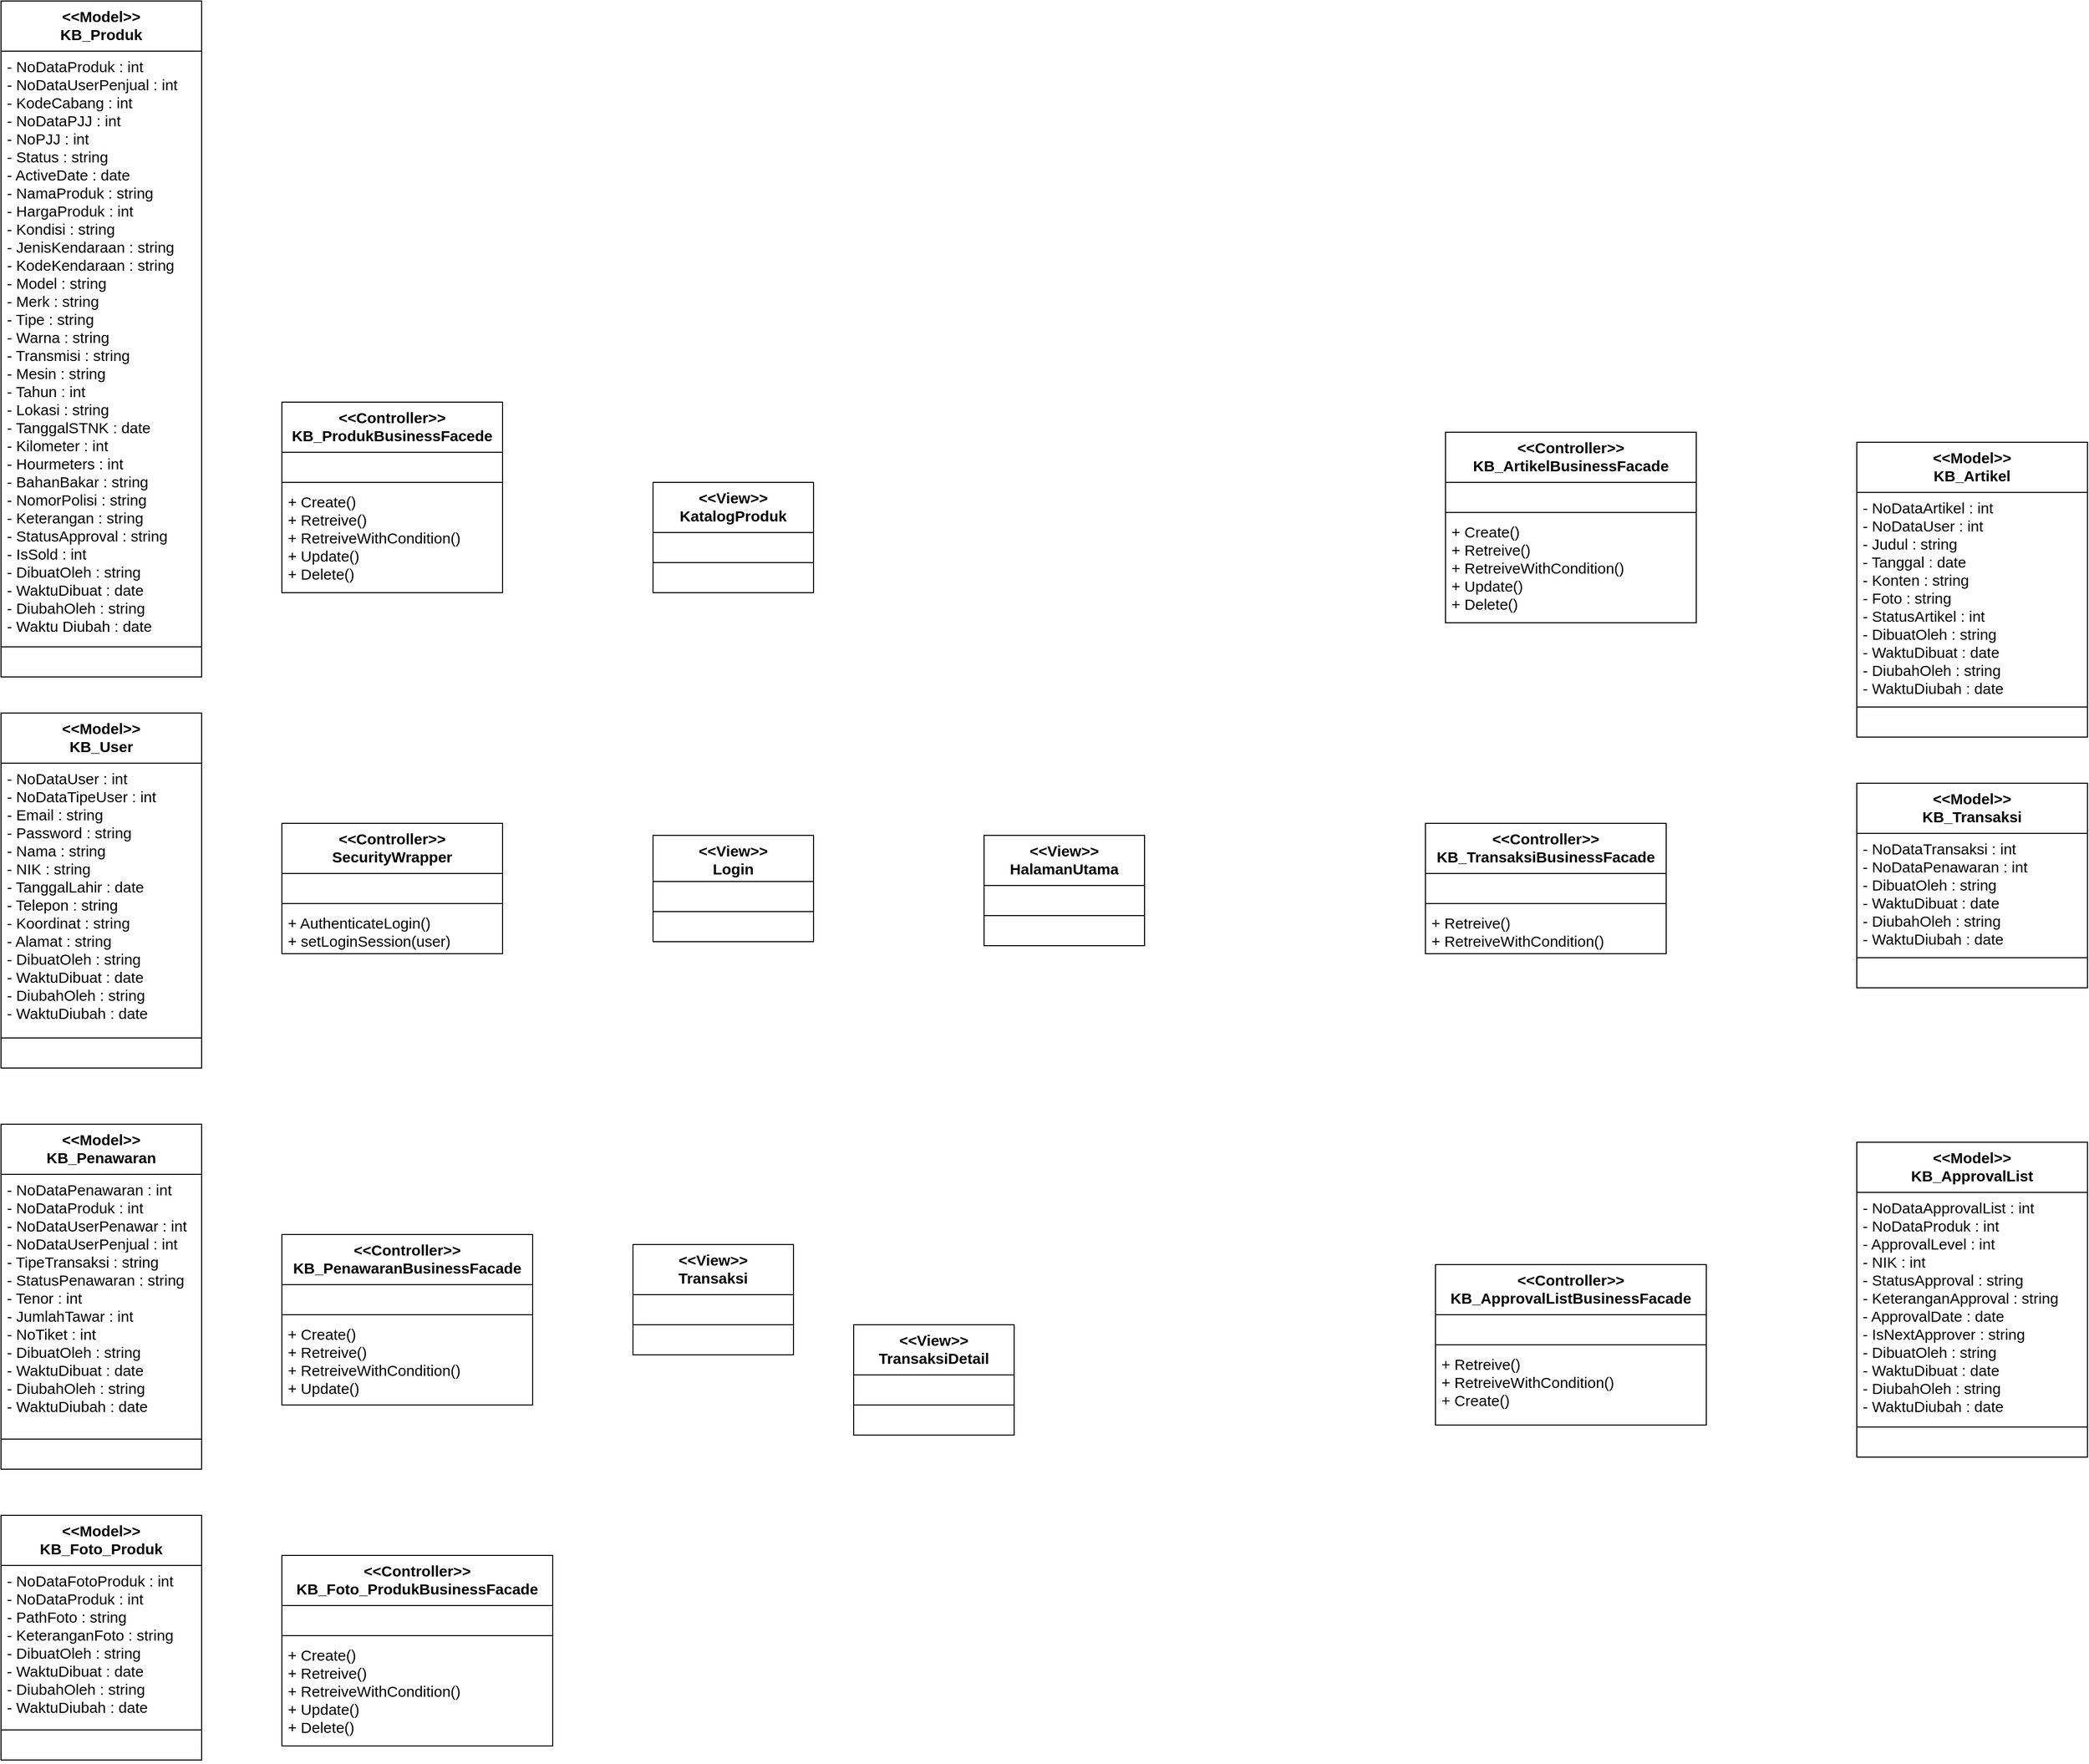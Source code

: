 <mxfile version="17.2.6" type="github">
  <diagram id="C5RBs43oDa-KdzZeNtuy" name="Page-1">
    <mxGraphModel dx="882" dy="1440" grid="1" gridSize="10" guides="1" tooltips="1" connect="1" arrows="1" fold="1" page="1" pageScale="1" pageWidth="827" pageHeight="1169" math="0" shadow="0">
      <root>
        <mxCell id="WIyWlLk6GJQsqaUBKTNV-0" />
        <mxCell id="WIyWlLk6GJQsqaUBKTNV-1" parent="WIyWlLk6GJQsqaUBKTNV-0" />
        <mxCell id="AjbQzTeru6gs-PDaE3Oq-4" value="&lt;&lt;Model&gt;&gt;&#xa;KB_Produk" style="swimlane;fontStyle=1;align=center;verticalAlign=top;childLayout=stackLayout;horizontal=1;startSize=50;horizontalStack=0;resizeParent=1;resizeParentMax=0;resizeLast=0;collapsible=1;marginBottom=0;fontSize=15;" vertex="1" parent="WIyWlLk6GJQsqaUBKTNV-1">
          <mxGeometry x="320" y="310" width="200" height="674" as="geometry" />
        </mxCell>
        <mxCell id="AjbQzTeru6gs-PDaE3Oq-5" value="- NoDataProduk : int&#xa;- NoDataUserPenjual : int&#xa;- KodeCabang : int&#xa;- NoDataPJJ : int&#xa;- NoPJJ : int&#xa;- Status : string&#xa;- ActiveDate : date&#xa;- NamaProduk : string&#xa;- HargaProduk : int&#xa;- Kondisi : string&#xa;- JenisKendaraan : string&#xa;- KodeKendaraan : string&#xa;- Model : string&#xa;- Merk : string&#xa;- Tipe : string&#xa;- Warna : string&#xa;- Transmisi : string&#xa;- Mesin : string&#xa;- Tahun : int&#xa;- Lokasi : string&#xa;- TanggalSTNK : date&#xa;- Kilometer : int&#xa;- Hourmeters : int&#xa;- BahanBakar : string&#xa;- NomorPolisi : string&#xa;- Keterangan : string&#xa;- StatusApproval : string&#xa;- IsSold : int&#xa;- DibuatOleh : string&#xa;- WaktuDibuat : date&#xa;- DiubahOleh : string&#xa;- Waktu Diubah : date" style="text;strokeColor=none;fillColor=none;align=left;verticalAlign=top;spacingLeft=4;spacingRight=4;overflow=hidden;rotatable=0;points=[[0,0.5],[1,0.5]];portConstraint=eastwest;fontSize=15;" vertex="1" parent="AjbQzTeru6gs-PDaE3Oq-4">
          <mxGeometry y="50" width="200" height="590" as="geometry" />
        </mxCell>
        <mxCell id="AjbQzTeru6gs-PDaE3Oq-6" value="" style="line;strokeWidth=1;fillColor=none;align=left;verticalAlign=middle;spacingTop=-1;spacingLeft=3;spacingRight=3;rotatable=0;labelPosition=right;points=[];portConstraint=eastwest;fontSize=15;" vertex="1" parent="AjbQzTeru6gs-PDaE3Oq-4">
          <mxGeometry y="640" width="200" height="8" as="geometry" />
        </mxCell>
        <mxCell id="AjbQzTeru6gs-PDaE3Oq-7" value=" " style="text;strokeColor=none;fillColor=none;align=left;verticalAlign=top;spacingLeft=4;spacingRight=4;overflow=hidden;rotatable=0;points=[[0,0.5],[1,0.5]];portConstraint=eastwest;fontSize=15;" vertex="1" parent="AjbQzTeru6gs-PDaE3Oq-4">
          <mxGeometry y="648" width="200" height="26" as="geometry" />
        </mxCell>
        <mxCell id="AjbQzTeru6gs-PDaE3Oq-12" value="&lt;&lt;Model&gt;&gt;&#xa;KB_User" style="swimlane;fontStyle=1;align=center;verticalAlign=top;childLayout=stackLayout;horizontal=1;startSize=50;horizontalStack=0;resizeParent=1;resizeParentMax=0;resizeLast=0;collapsible=1;marginBottom=0;fontSize=15;" vertex="1" parent="WIyWlLk6GJQsqaUBKTNV-1">
          <mxGeometry x="320" y="1020" width="200" height="354" as="geometry" />
        </mxCell>
        <mxCell id="AjbQzTeru6gs-PDaE3Oq-13" value="- NoDataUser : int&#xa;- NoDataTipeUser : int&#xa;- Email : string&#xa;- Password : string&#xa;- Nama : string&#xa;- NIK : string&#xa;- TanggalLahir : date&#xa;- Telepon : string&#xa;- Koordinat : string&#xa;- Alamat : string&#xa;- DibuatOleh : string&#xa;- WaktuDibuat : date&#xa;- DiubahOleh : string&#xa;- WaktuDiubah : date" style="text;strokeColor=none;fillColor=none;align=left;verticalAlign=top;spacingLeft=4;spacingRight=4;overflow=hidden;rotatable=0;points=[[0,0.5],[1,0.5]];portConstraint=eastwest;fontSize=15;" vertex="1" parent="AjbQzTeru6gs-PDaE3Oq-12">
          <mxGeometry y="50" width="200" height="270" as="geometry" />
        </mxCell>
        <mxCell id="AjbQzTeru6gs-PDaE3Oq-14" value="" style="line;strokeWidth=1;fillColor=none;align=left;verticalAlign=middle;spacingTop=-1;spacingLeft=3;spacingRight=3;rotatable=0;labelPosition=right;points=[];portConstraint=eastwest;fontSize=15;" vertex="1" parent="AjbQzTeru6gs-PDaE3Oq-12">
          <mxGeometry y="320" width="200" height="8" as="geometry" />
        </mxCell>
        <mxCell id="AjbQzTeru6gs-PDaE3Oq-15" value=" " style="text;strokeColor=none;fillColor=none;align=left;verticalAlign=top;spacingLeft=4;spacingRight=4;overflow=hidden;rotatable=0;points=[[0,0.5],[1,0.5]];portConstraint=eastwest;fontSize=15;" vertex="1" parent="AjbQzTeru6gs-PDaE3Oq-12">
          <mxGeometry y="328" width="200" height="26" as="geometry" />
        </mxCell>
        <mxCell id="AjbQzTeru6gs-PDaE3Oq-16" value="&lt;&lt;Model&gt;&gt;&#xa;KB_Foto_Produk" style="swimlane;fontStyle=1;align=center;verticalAlign=top;childLayout=stackLayout;horizontal=1;startSize=50;horizontalStack=0;resizeParent=1;resizeParentMax=0;resizeLast=0;collapsible=1;marginBottom=0;fontSize=15;" vertex="1" parent="WIyWlLk6GJQsqaUBKTNV-1">
          <mxGeometry x="320" y="1820" width="200" height="244" as="geometry" />
        </mxCell>
        <mxCell id="AjbQzTeru6gs-PDaE3Oq-17" value="- NoDataFotoProduk : int&#xa;- NoDataProduk : int&#xa;- PathFoto : string&#xa;- KeteranganFoto : string&#xa;- DibuatOleh : string&#xa;- WaktuDibuat : date&#xa;- DiubahOleh : string&#xa;- WaktuDiubah : date" style="text;strokeColor=none;fillColor=none;align=left;verticalAlign=top;spacingLeft=4;spacingRight=4;overflow=hidden;rotatable=0;points=[[0,0.5],[1,0.5]];portConstraint=eastwest;fontSize=15;" vertex="1" parent="AjbQzTeru6gs-PDaE3Oq-16">
          <mxGeometry y="50" width="200" height="160" as="geometry" />
        </mxCell>
        <mxCell id="AjbQzTeru6gs-PDaE3Oq-18" value="" style="line;strokeWidth=1;fillColor=none;align=left;verticalAlign=middle;spacingTop=-1;spacingLeft=3;spacingRight=3;rotatable=0;labelPosition=right;points=[];portConstraint=eastwest;fontSize=15;" vertex="1" parent="AjbQzTeru6gs-PDaE3Oq-16">
          <mxGeometry y="210" width="200" height="8" as="geometry" />
        </mxCell>
        <mxCell id="AjbQzTeru6gs-PDaE3Oq-19" value=" " style="text;strokeColor=none;fillColor=none;align=left;verticalAlign=top;spacingLeft=4;spacingRight=4;overflow=hidden;rotatable=0;points=[[0,0.5],[1,0.5]];portConstraint=eastwest;fontSize=15;" vertex="1" parent="AjbQzTeru6gs-PDaE3Oq-16">
          <mxGeometry y="218" width="200" height="26" as="geometry" />
        </mxCell>
        <mxCell id="AjbQzTeru6gs-PDaE3Oq-20" value="&lt;&lt;Model&gt;&gt;&#xa;KB_Penawaran" style="swimlane;fontStyle=1;align=center;verticalAlign=top;childLayout=stackLayout;horizontal=1;startSize=50;horizontalStack=0;resizeParent=1;resizeParentMax=0;resizeLast=0;collapsible=1;marginBottom=0;fontSize=15;" vertex="1" parent="WIyWlLk6GJQsqaUBKTNV-1">
          <mxGeometry x="320" y="1430" width="200" height="344" as="geometry" />
        </mxCell>
        <mxCell id="AjbQzTeru6gs-PDaE3Oq-21" value="- NoDataPenawaran : int&#xa;- NoDataProduk : int&#xa;- NoDataUserPenawar : int&#xa;- NoDataUserPenjual : int&#xa;- TipeTransaksi : string&#xa;- StatusPenawaran : string&#xa;- Tenor : int&#xa;- JumlahTawar : int&#xa;- NoTiket : int&#xa;- DibuatOleh : string&#xa;- WaktuDibuat : date&#xa;- DiubahOleh : string&#xa;- WaktuDiubah : date" style="text;strokeColor=none;fillColor=none;align=left;verticalAlign=top;spacingLeft=4;spacingRight=4;overflow=hidden;rotatable=0;points=[[0,0.5],[1,0.5]];portConstraint=eastwest;fontSize=15;" vertex="1" parent="AjbQzTeru6gs-PDaE3Oq-20">
          <mxGeometry y="50" width="200" height="260" as="geometry" />
        </mxCell>
        <mxCell id="AjbQzTeru6gs-PDaE3Oq-22" value="" style="line;strokeWidth=1;fillColor=none;align=left;verticalAlign=middle;spacingTop=-1;spacingLeft=3;spacingRight=3;rotatable=0;labelPosition=right;points=[];portConstraint=eastwest;fontSize=15;" vertex="1" parent="AjbQzTeru6gs-PDaE3Oq-20">
          <mxGeometry y="310" width="200" height="8" as="geometry" />
        </mxCell>
        <mxCell id="AjbQzTeru6gs-PDaE3Oq-23" value=" " style="text;strokeColor=none;fillColor=none;align=left;verticalAlign=top;spacingLeft=4;spacingRight=4;overflow=hidden;rotatable=0;points=[[0,0.5],[1,0.5]];portConstraint=eastwest;fontSize=15;" vertex="1" parent="AjbQzTeru6gs-PDaE3Oq-20">
          <mxGeometry y="318" width="200" height="26" as="geometry" />
        </mxCell>
        <mxCell id="AjbQzTeru6gs-PDaE3Oq-24" value="&lt;&lt;Controller&gt;&gt;&#xa;KB_ProdukBusinessFacede" style="swimlane;fontStyle=1;align=center;verticalAlign=top;childLayout=stackLayout;horizontal=1;startSize=50;horizontalStack=0;resizeParent=1;resizeParentMax=0;resizeLast=0;collapsible=1;marginBottom=0;fontSize=15;" vertex="1" parent="WIyWlLk6GJQsqaUBKTNV-1">
          <mxGeometry x="600" y="710" width="220" height="190" as="geometry" />
        </mxCell>
        <mxCell id="AjbQzTeru6gs-PDaE3Oq-25" value=" " style="text;strokeColor=none;fillColor=none;align=left;verticalAlign=top;spacingLeft=4;spacingRight=4;overflow=hidden;rotatable=0;points=[[0,0.5],[1,0.5]];portConstraint=eastwest;fontSize=15;" vertex="1" parent="AjbQzTeru6gs-PDaE3Oq-24">
          <mxGeometry y="50" width="220" height="26" as="geometry" />
        </mxCell>
        <mxCell id="AjbQzTeru6gs-PDaE3Oq-26" value="" style="line;strokeWidth=1;fillColor=none;align=left;verticalAlign=middle;spacingTop=-1;spacingLeft=3;spacingRight=3;rotatable=0;labelPosition=right;points=[];portConstraint=eastwest;fontSize=15;" vertex="1" parent="AjbQzTeru6gs-PDaE3Oq-24">
          <mxGeometry y="76" width="220" height="8" as="geometry" />
        </mxCell>
        <mxCell id="AjbQzTeru6gs-PDaE3Oq-27" value="+ Create()&#xa;+ Retreive()&#xa;+ RetreiveWithCondition()&#xa;+ Update()&#xa;+ Delete()" style="text;strokeColor=none;fillColor=none;align=left;verticalAlign=top;spacingLeft=4;spacingRight=4;overflow=hidden;rotatable=0;points=[[0,0.5],[1,0.5]];portConstraint=eastwest;fontSize=15;" vertex="1" parent="AjbQzTeru6gs-PDaE3Oq-24">
          <mxGeometry y="84" width="220" height="106" as="geometry" />
        </mxCell>
        <mxCell id="AjbQzTeru6gs-PDaE3Oq-28" value="&lt;&lt;Controller&gt;&gt;&#xa;SecurityWrapper" style="swimlane;fontStyle=1;align=center;verticalAlign=top;childLayout=stackLayout;horizontal=1;startSize=50;horizontalStack=0;resizeParent=1;resizeParentMax=0;resizeLast=0;collapsible=1;marginBottom=0;fontSize=15;" vertex="1" parent="WIyWlLk6GJQsqaUBKTNV-1">
          <mxGeometry x="600" y="1130" width="220" height="130" as="geometry" />
        </mxCell>
        <mxCell id="AjbQzTeru6gs-PDaE3Oq-29" value=" " style="text;strokeColor=none;fillColor=none;align=left;verticalAlign=top;spacingLeft=4;spacingRight=4;overflow=hidden;rotatable=0;points=[[0,0.5],[1,0.5]];portConstraint=eastwest;fontSize=15;" vertex="1" parent="AjbQzTeru6gs-PDaE3Oq-28">
          <mxGeometry y="50" width="220" height="26" as="geometry" />
        </mxCell>
        <mxCell id="AjbQzTeru6gs-PDaE3Oq-30" value="" style="line;strokeWidth=1;fillColor=none;align=left;verticalAlign=middle;spacingTop=-1;spacingLeft=3;spacingRight=3;rotatable=0;labelPosition=right;points=[];portConstraint=eastwest;fontSize=15;" vertex="1" parent="AjbQzTeru6gs-PDaE3Oq-28">
          <mxGeometry y="76" width="220" height="8" as="geometry" />
        </mxCell>
        <mxCell id="AjbQzTeru6gs-PDaE3Oq-31" value="+ AuthenticateLogin()&#xa;+ setLoginSession(user)" style="text;strokeColor=none;fillColor=none;align=left;verticalAlign=top;spacingLeft=4;spacingRight=4;overflow=hidden;rotatable=0;points=[[0,0.5],[1,0.5]];portConstraint=eastwest;fontSize=15;" vertex="1" parent="AjbQzTeru6gs-PDaE3Oq-28">
          <mxGeometry y="84" width="220" height="46" as="geometry" />
        </mxCell>
        <mxCell id="AjbQzTeru6gs-PDaE3Oq-32" value="&lt;&lt;Controller&gt;&gt;&#xa;KB_PenawaranBusinessFacade" style="swimlane;fontStyle=1;align=center;verticalAlign=top;childLayout=stackLayout;horizontal=1;startSize=50;horizontalStack=0;resizeParent=1;resizeParentMax=0;resizeLast=0;collapsible=1;marginBottom=0;fontSize=15;" vertex="1" parent="WIyWlLk6GJQsqaUBKTNV-1">
          <mxGeometry x="600" y="1540" width="250" height="170" as="geometry" />
        </mxCell>
        <mxCell id="AjbQzTeru6gs-PDaE3Oq-33" value=" " style="text;strokeColor=none;fillColor=none;align=left;verticalAlign=top;spacingLeft=4;spacingRight=4;overflow=hidden;rotatable=0;points=[[0,0.5],[1,0.5]];portConstraint=eastwest;fontSize=15;" vertex="1" parent="AjbQzTeru6gs-PDaE3Oq-32">
          <mxGeometry y="50" width="250" height="26" as="geometry" />
        </mxCell>
        <mxCell id="AjbQzTeru6gs-PDaE3Oq-34" value="" style="line;strokeWidth=1;fillColor=none;align=left;verticalAlign=middle;spacingTop=-1;spacingLeft=3;spacingRight=3;rotatable=0;labelPosition=right;points=[];portConstraint=eastwest;fontSize=15;" vertex="1" parent="AjbQzTeru6gs-PDaE3Oq-32">
          <mxGeometry y="76" width="250" height="8" as="geometry" />
        </mxCell>
        <mxCell id="AjbQzTeru6gs-PDaE3Oq-35" value="+ Create()&#xa;+ Retreive()&#xa;+ RetreiveWithCondition()&#xa;+ Update()" style="text;strokeColor=none;fillColor=none;align=left;verticalAlign=top;spacingLeft=4;spacingRight=4;overflow=hidden;rotatable=0;points=[[0,0.5],[1,0.5]];portConstraint=eastwest;fontSize=15;" vertex="1" parent="AjbQzTeru6gs-PDaE3Oq-32">
          <mxGeometry y="84" width="250" height="86" as="geometry" />
        </mxCell>
        <mxCell id="AjbQzTeru6gs-PDaE3Oq-40" value="&lt;&lt;Controller&gt;&gt;&#xa;KB_Foto_ProdukBusinessFacade&#xa;" style="swimlane;fontStyle=1;align=center;verticalAlign=top;childLayout=stackLayout;horizontal=1;startSize=50;horizontalStack=0;resizeParent=1;resizeParentMax=0;resizeLast=0;collapsible=1;marginBottom=0;fontSize=15;" vertex="1" parent="WIyWlLk6GJQsqaUBKTNV-1">
          <mxGeometry x="600" y="1860" width="270" height="190" as="geometry" />
        </mxCell>
        <mxCell id="AjbQzTeru6gs-PDaE3Oq-41" value=" " style="text;strokeColor=none;fillColor=none;align=left;verticalAlign=top;spacingLeft=4;spacingRight=4;overflow=hidden;rotatable=0;points=[[0,0.5],[1,0.5]];portConstraint=eastwest;fontSize=15;" vertex="1" parent="AjbQzTeru6gs-PDaE3Oq-40">
          <mxGeometry y="50" width="270" height="26" as="geometry" />
        </mxCell>
        <mxCell id="AjbQzTeru6gs-PDaE3Oq-42" value="" style="line;strokeWidth=1;fillColor=none;align=left;verticalAlign=middle;spacingTop=-1;spacingLeft=3;spacingRight=3;rotatable=0;labelPosition=right;points=[];portConstraint=eastwest;fontSize=15;" vertex="1" parent="AjbQzTeru6gs-PDaE3Oq-40">
          <mxGeometry y="76" width="270" height="8" as="geometry" />
        </mxCell>
        <mxCell id="AjbQzTeru6gs-PDaE3Oq-43" value="+ Create()&#xa;+ Retreive()&#xa;+ RetreiveWithCondition()&#xa;+ Update()&#xa;+ Delete()" style="text;strokeColor=none;fillColor=none;align=left;verticalAlign=top;spacingLeft=4;spacingRight=4;overflow=hidden;rotatable=0;points=[[0,0.5],[1,0.5]];portConstraint=eastwest;fontSize=15;" vertex="1" parent="AjbQzTeru6gs-PDaE3Oq-40">
          <mxGeometry y="84" width="270" height="106" as="geometry" />
        </mxCell>
        <mxCell id="AjbQzTeru6gs-PDaE3Oq-44" value="&lt;&lt;View&gt;&gt;&#xa;Login" style="swimlane;fontStyle=1;align=center;verticalAlign=top;childLayout=stackLayout;horizontal=1;startSize=46;horizontalStack=0;resizeParent=1;resizeParentMax=0;resizeLast=0;collapsible=1;marginBottom=0;fontSize=15;" vertex="1" parent="WIyWlLk6GJQsqaUBKTNV-1">
          <mxGeometry x="970" y="1142" width="160" height="106" as="geometry" />
        </mxCell>
        <mxCell id="AjbQzTeru6gs-PDaE3Oq-45" value=" " style="text;strokeColor=none;fillColor=none;align=left;verticalAlign=top;spacingLeft=4;spacingRight=4;overflow=hidden;rotatable=0;points=[[0,0.5],[1,0.5]];portConstraint=eastwest;fontSize=15;" vertex="1" parent="AjbQzTeru6gs-PDaE3Oq-44">
          <mxGeometry y="46" width="160" height="26" as="geometry" />
        </mxCell>
        <mxCell id="AjbQzTeru6gs-PDaE3Oq-46" value="" style="line;strokeWidth=1;fillColor=none;align=left;verticalAlign=middle;spacingTop=-1;spacingLeft=3;spacingRight=3;rotatable=0;labelPosition=right;points=[];portConstraint=eastwest;fontSize=15;" vertex="1" parent="AjbQzTeru6gs-PDaE3Oq-44">
          <mxGeometry y="72" width="160" height="8" as="geometry" />
        </mxCell>
        <mxCell id="AjbQzTeru6gs-PDaE3Oq-47" value=" " style="text;strokeColor=none;fillColor=none;align=left;verticalAlign=top;spacingLeft=4;spacingRight=4;overflow=hidden;rotatable=0;points=[[0,0.5],[1,0.5]];portConstraint=eastwest;fontSize=15;" vertex="1" parent="AjbQzTeru6gs-PDaE3Oq-44">
          <mxGeometry y="80" width="160" height="26" as="geometry" />
        </mxCell>
        <mxCell id="AjbQzTeru6gs-PDaE3Oq-48" value="&lt;&lt;View&gt;&gt;&#xa;HalamanUtama" style="swimlane;fontStyle=1;align=center;verticalAlign=top;childLayout=stackLayout;horizontal=1;startSize=50;horizontalStack=0;resizeParent=1;resizeParentMax=0;resizeLast=0;collapsible=1;marginBottom=0;fontSize=15;" vertex="1" parent="WIyWlLk6GJQsqaUBKTNV-1">
          <mxGeometry x="1300" y="1142" width="160" height="110" as="geometry" />
        </mxCell>
        <mxCell id="AjbQzTeru6gs-PDaE3Oq-49" value=" " style="text;strokeColor=none;fillColor=none;align=left;verticalAlign=top;spacingLeft=4;spacingRight=4;overflow=hidden;rotatable=0;points=[[0,0.5],[1,0.5]];portConstraint=eastwest;fontSize=15;" vertex="1" parent="AjbQzTeru6gs-PDaE3Oq-48">
          <mxGeometry y="50" width="160" height="26" as="geometry" />
        </mxCell>
        <mxCell id="AjbQzTeru6gs-PDaE3Oq-50" value="" style="line;strokeWidth=1;fillColor=none;align=left;verticalAlign=middle;spacingTop=-1;spacingLeft=3;spacingRight=3;rotatable=0;labelPosition=right;points=[];portConstraint=eastwest;fontSize=15;" vertex="1" parent="AjbQzTeru6gs-PDaE3Oq-48">
          <mxGeometry y="76" width="160" height="8" as="geometry" />
        </mxCell>
        <mxCell id="AjbQzTeru6gs-PDaE3Oq-51" value=" " style="text;strokeColor=none;fillColor=none;align=left;verticalAlign=top;spacingLeft=4;spacingRight=4;overflow=hidden;rotatable=0;points=[[0,0.5],[1,0.5]];portConstraint=eastwest;fontSize=15;" vertex="1" parent="AjbQzTeru6gs-PDaE3Oq-48">
          <mxGeometry y="84" width="160" height="26" as="geometry" />
        </mxCell>
        <mxCell id="AjbQzTeru6gs-PDaE3Oq-52" value="&lt;&lt;View&gt;&gt;&#xa;KatalogProduk" style="swimlane;fontStyle=1;align=center;verticalAlign=top;childLayout=stackLayout;horizontal=1;startSize=50;horizontalStack=0;resizeParent=1;resizeParentMax=0;resizeLast=0;collapsible=1;marginBottom=0;fontSize=15;" vertex="1" parent="WIyWlLk6GJQsqaUBKTNV-1">
          <mxGeometry x="970" y="790" width="160" height="110" as="geometry" />
        </mxCell>
        <mxCell id="AjbQzTeru6gs-PDaE3Oq-53" value=" " style="text;strokeColor=none;fillColor=none;align=left;verticalAlign=top;spacingLeft=4;spacingRight=4;overflow=hidden;rotatable=0;points=[[0,0.5],[1,0.5]];portConstraint=eastwest;fontSize=15;" vertex="1" parent="AjbQzTeru6gs-PDaE3Oq-52">
          <mxGeometry y="50" width="160" height="26" as="geometry" />
        </mxCell>
        <mxCell id="AjbQzTeru6gs-PDaE3Oq-54" value="" style="line;strokeWidth=1;fillColor=none;align=left;verticalAlign=middle;spacingTop=-1;spacingLeft=3;spacingRight=3;rotatable=0;labelPosition=right;points=[];portConstraint=eastwest;fontSize=15;" vertex="1" parent="AjbQzTeru6gs-PDaE3Oq-52">
          <mxGeometry y="76" width="160" height="8" as="geometry" />
        </mxCell>
        <mxCell id="AjbQzTeru6gs-PDaE3Oq-55" value=" " style="text;strokeColor=none;fillColor=none;align=left;verticalAlign=top;spacingLeft=4;spacingRight=4;overflow=hidden;rotatable=0;points=[[0,0.5],[1,0.5]];portConstraint=eastwest;fontSize=15;" vertex="1" parent="AjbQzTeru6gs-PDaE3Oq-52">
          <mxGeometry y="84" width="160" height="26" as="geometry" />
        </mxCell>
        <mxCell id="AjbQzTeru6gs-PDaE3Oq-56" value="&lt;&lt;View&gt;&gt;&#xa;Transaksi" style="swimlane;fontStyle=1;align=center;verticalAlign=top;childLayout=stackLayout;horizontal=1;startSize=50;horizontalStack=0;resizeParent=1;resizeParentMax=0;resizeLast=0;collapsible=1;marginBottom=0;fontSize=15;" vertex="1" parent="WIyWlLk6GJQsqaUBKTNV-1">
          <mxGeometry x="950" y="1550" width="160" height="110" as="geometry" />
        </mxCell>
        <mxCell id="AjbQzTeru6gs-PDaE3Oq-57" value=" " style="text;strokeColor=none;fillColor=none;align=left;verticalAlign=top;spacingLeft=4;spacingRight=4;overflow=hidden;rotatable=0;points=[[0,0.5],[1,0.5]];portConstraint=eastwest;fontSize=15;" vertex="1" parent="AjbQzTeru6gs-PDaE3Oq-56">
          <mxGeometry y="50" width="160" height="26" as="geometry" />
        </mxCell>
        <mxCell id="AjbQzTeru6gs-PDaE3Oq-58" value="" style="line;strokeWidth=1;fillColor=none;align=left;verticalAlign=middle;spacingTop=-1;spacingLeft=3;spacingRight=3;rotatable=0;labelPosition=right;points=[];portConstraint=eastwest;fontSize=15;" vertex="1" parent="AjbQzTeru6gs-PDaE3Oq-56">
          <mxGeometry y="76" width="160" height="8" as="geometry" />
        </mxCell>
        <mxCell id="AjbQzTeru6gs-PDaE3Oq-59" value=" " style="text;strokeColor=none;fillColor=none;align=left;verticalAlign=top;spacingLeft=4;spacingRight=4;overflow=hidden;rotatable=0;points=[[0,0.5],[1,0.5]];portConstraint=eastwest;fontSize=15;" vertex="1" parent="AjbQzTeru6gs-PDaE3Oq-56">
          <mxGeometry y="84" width="160" height="26" as="geometry" />
        </mxCell>
        <mxCell id="AjbQzTeru6gs-PDaE3Oq-60" value="&lt;&lt;View&gt;&gt;&#xa;TransaksiDetail" style="swimlane;fontStyle=1;align=center;verticalAlign=top;childLayout=stackLayout;horizontal=1;startSize=50;horizontalStack=0;resizeParent=1;resizeParentMax=0;resizeLast=0;collapsible=1;marginBottom=0;fontSize=15;" vertex="1" parent="WIyWlLk6GJQsqaUBKTNV-1">
          <mxGeometry x="1170" y="1630" width="160" height="110" as="geometry" />
        </mxCell>
        <mxCell id="AjbQzTeru6gs-PDaE3Oq-61" value=" " style="text;strokeColor=none;fillColor=none;align=left;verticalAlign=top;spacingLeft=4;spacingRight=4;overflow=hidden;rotatable=0;points=[[0,0.5],[1,0.5]];portConstraint=eastwest;fontSize=15;" vertex="1" parent="AjbQzTeru6gs-PDaE3Oq-60">
          <mxGeometry y="50" width="160" height="26" as="geometry" />
        </mxCell>
        <mxCell id="AjbQzTeru6gs-PDaE3Oq-62" value="" style="line;strokeWidth=1;fillColor=none;align=left;verticalAlign=middle;spacingTop=-1;spacingLeft=3;spacingRight=3;rotatable=0;labelPosition=right;points=[];portConstraint=eastwest;fontSize=15;" vertex="1" parent="AjbQzTeru6gs-PDaE3Oq-60">
          <mxGeometry y="76" width="160" height="8" as="geometry" />
        </mxCell>
        <mxCell id="AjbQzTeru6gs-PDaE3Oq-63" value=" " style="text;strokeColor=none;fillColor=none;align=left;verticalAlign=top;spacingLeft=4;spacingRight=4;overflow=hidden;rotatable=0;points=[[0,0.5],[1,0.5]];portConstraint=eastwest;fontSize=15;" vertex="1" parent="AjbQzTeru6gs-PDaE3Oq-60">
          <mxGeometry y="84" width="160" height="26" as="geometry" />
        </mxCell>
        <mxCell id="AjbQzTeru6gs-PDaE3Oq-64" value="&lt;&lt;Controller&gt;&gt;&#xa;KB_ArtikelBusinessFacade" style="swimlane;fontStyle=1;align=center;verticalAlign=top;childLayout=stackLayout;horizontal=1;startSize=50;horizontalStack=0;resizeParent=1;resizeParentMax=0;resizeLast=0;collapsible=1;marginBottom=0;fontSize=15;" vertex="1" parent="WIyWlLk6GJQsqaUBKTNV-1">
          <mxGeometry x="1760" y="740" width="250" height="190" as="geometry" />
        </mxCell>
        <mxCell id="AjbQzTeru6gs-PDaE3Oq-65" value=" " style="text;strokeColor=none;fillColor=none;align=left;verticalAlign=top;spacingLeft=4;spacingRight=4;overflow=hidden;rotatable=0;points=[[0,0.5],[1,0.5]];portConstraint=eastwest;fontSize=15;" vertex="1" parent="AjbQzTeru6gs-PDaE3Oq-64">
          <mxGeometry y="50" width="250" height="26" as="geometry" />
        </mxCell>
        <mxCell id="AjbQzTeru6gs-PDaE3Oq-66" value="" style="line;strokeWidth=1;fillColor=none;align=left;verticalAlign=middle;spacingTop=-1;spacingLeft=3;spacingRight=3;rotatable=0;labelPosition=right;points=[];portConstraint=eastwest;fontSize=15;" vertex="1" parent="AjbQzTeru6gs-PDaE3Oq-64">
          <mxGeometry y="76" width="250" height="8" as="geometry" />
        </mxCell>
        <mxCell id="AjbQzTeru6gs-PDaE3Oq-67" value="+ Create()&#xa;+ Retreive()&#xa;+ RetreiveWithCondition()&#xa;+ Update()&#xa;+ Delete()" style="text;strokeColor=none;fillColor=none;align=left;verticalAlign=top;spacingLeft=4;spacingRight=4;overflow=hidden;rotatable=0;points=[[0,0.5],[1,0.5]];portConstraint=eastwest;fontSize=15;" vertex="1" parent="AjbQzTeru6gs-PDaE3Oq-64">
          <mxGeometry y="84" width="250" height="106" as="geometry" />
        </mxCell>
        <mxCell id="AjbQzTeru6gs-PDaE3Oq-72" value="&lt;&lt;Controller&gt;&gt;&#xa;KB_TransaksiBusinessFacade" style="swimlane;fontStyle=1;align=center;verticalAlign=top;childLayout=stackLayout;horizontal=1;startSize=50;horizontalStack=0;resizeParent=1;resizeParentMax=0;resizeLast=0;collapsible=1;marginBottom=0;fontSize=15;" vertex="1" parent="WIyWlLk6GJQsqaUBKTNV-1">
          <mxGeometry x="1740" y="1130" width="240" height="130" as="geometry" />
        </mxCell>
        <mxCell id="AjbQzTeru6gs-PDaE3Oq-73" value=" " style="text;strokeColor=none;fillColor=none;align=left;verticalAlign=top;spacingLeft=4;spacingRight=4;overflow=hidden;rotatable=0;points=[[0,0.5],[1,0.5]];portConstraint=eastwest;fontSize=15;" vertex="1" parent="AjbQzTeru6gs-PDaE3Oq-72">
          <mxGeometry y="50" width="240" height="26" as="geometry" />
        </mxCell>
        <mxCell id="AjbQzTeru6gs-PDaE3Oq-74" value="" style="line;strokeWidth=1;fillColor=none;align=left;verticalAlign=middle;spacingTop=-1;spacingLeft=3;spacingRight=3;rotatable=0;labelPosition=right;points=[];portConstraint=eastwest;fontSize=15;" vertex="1" parent="AjbQzTeru6gs-PDaE3Oq-72">
          <mxGeometry y="76" width="240" height="8" as="geometry" />
        </mxCell>
        <mxCell id="AjbQzTeru6gs-PDaE3Oq-75" value="+ Retreive()&#xa;+ RetreiveWithCondition()&#xa;" style="text;strokeColor=none;fillColor=none;align=left;verticalAlign=top;spacingLeft=4;spacingRight=4;overflow=hidden;rotatable=0;points=[[0,0.5],[1,0.5]];portConstraint=eastwest;fontSize=15;" vertex="1" parent="AjbQzTeru6gs-PDaE3Oq-72">
          <mxGeometry y="84" width="240" height="46" as="geometry" />
        </mxCell>
        <mxCell id="AjbQzTeru6gs-PDaE3Oq-76" value="&lt;&lt;Model&gt;&gt;&#xa;KB_Artikel" style="swimlane;fontStyle=1;align=center;verticalAlign=top;childLayout=stackLayout;horizontal=1;startSize=50;horizontalStack=0;resizeParent=1;resizeParentMax=0;resizeLast=0;collapsible=1;marginBottom=0;fontSize=15;" vertex="1" parent="WIyWlLk6GJQsqaUBKTNV-1">
          <mxGeometry x="2170" y="750" width="230" height="294" as="geometry" />
        </mxCell>
        <mxCell id="AjbQzTeru6gs-PDaE3Oq-77" value="- NoDataArtikel : int&#xa;- NoDataUser : int&#xa;- Judul : string&#xa;- Tanggal : date&#xa;- Konten : string&#xa;- Foto : string&#xa;- StatusArtikel : int&#xa;- DibuatOleh : string&#xa;- WaktuDibuat : date&#xa;- DiubahOleh : string&#xa;- WaktuDiubah : date" style="text;strokeColor=none;fillColor=none;align=left;verticalAlign=top;spacingLeft=4;spacingRight=4;overflow=hidden;rotatable=0;points=[[0,0.5],[1,0.5]];portConstraint=eastwest;fontSize=15;" vertex="1" parent="AjbQzTeru6gs-PDaE3Oq-76">
          <mxGeometry y="50" width="230" height="210" as="geometry" />
        </mxCell>
        <mxCell id="AjbQzTeru6gs-PDaE3Oq-78" value="" style="line;strokeWidth=1;fillColor=none;align=left;verticalAlign=middle;spacingTop=-1;spacingLeft=3;spacingRight=3;rotatable=0;labelPosition=right;points=[];portConstraint=eastwest;fontSize=15;" vertex="1" parent="AjbQzTeru6gs-PDaE3Oq-76">
          <mxGeometry y="260" width="230" height="8" as="geometry" />
        </mxCell>
        <mxCell id="AjbQzTeru6gs-PDaE3Oq-79" value=" " style="text;strokeColor=none;fillColor=none;align=left;verticalAlign=top;spacingLeft=4;spacingRight=4;overflow=hidden;rotatable=0;points=[[0,0.5],[1,0.5]];portConstraint=eastwest;fontSize=15;" vertex="1" parent="AjbQzTeru6gs-PDaE3Oq-76">
          <mxGeometry y="268" width="230" height="26" as="geometry" />
        </mxCell>
        <mxCell id="AjbQzTeru6gs-PDaE3Oq-80" value="&lt;&lt;Model&gt;&gt;&#xa;KB_Transaksi" style="swimlane;fontStyle=1;align=center;verticalAlign=top;childLayout=stackLayout;horizontal=1;startSize=50;horizontalStack=0;resizeParent=1;resizeParentMax=0;resizeLast=0;collapsible=1;marginBottom=0;fontSize=15;" vertex="1" parent="WIyWlLk6GJQsqaUBKTNV-1">
          <mxGeometry x="2170" y="1090" width="230" height="204" as="geometry" />
        </mxCell>
        <mxCell id="AjbQzTeru6gs-PDaE3Oq-81" value="- NoDataTransaksi : int&#xa;- NoDataPenawaran : int&#xa;- DibuatOleh : string&#xa;- WaktuDibuat : date&#xa;- DiubahOleh : string&#xa;- WaktuDiubah : date" style="text;strokeColor=none;fillColor=none;align=left;verticalAlign=top;spacingLeft=4;spacingRight=4;overflow=hidden;rotatable=0;points=[[0,0.5],[1,0.5]];portConstraint=eastwest;fontSize=15;" vertex="1" parent="AjbQzTeru6gs-PDaE3Oq-80">
          <mxGeometry y="50" width="230" height="120" as="geometry" />
        </mxCell>
        <mxCell id="AjbQzTeru6gs-PDaE3Oq-82" value="" style="line;strokeWidth=1;fillColor=none;align=left;verticalAlign=middle;spacingTop=-1;spacingLeft=3;spacingRight=3;rotatable=0;labelPosition=right;points=[];portConstraint=eastwest;fontSize=15;" vertex="1" parent="AjbQzTeru6gs-PDaE3Oq-80">
          <mxGeometry y="170" width="230" height="8" as="geometry" />
        </mxCell>
        <mxCell id="AjbQzTeru6gs-PDaE3Oq-83" value=" " style="text;strokeColor=none;fillColor=none;align=left;verticalAlign=top;spacingLeft=4;spacingRight=4;overflow=hidden;rotatable=0;points=[[0,0.5],[1,0.5]];portConstraint=eastwest;fontSize=15;" vertex="1" parent="AjbQzTeru6gs-PDaE3Oq-80">
          <mxGeometry y="178" width="230" height="26" as="geometry" />
        </mxCell>
        <mxCell id="AjbQzTeru6gs-PDaE3Oq-84" value="&lt;&lt;Model&gt;&gt;&#xa;KB_ApprovalList" style="swimlane;fontStyle=1;align=center;verticalAlign=top;childLayout=stackLayout;horizontal=1;startSize=50;horizontalStack=0;resizeParent=1;resizeParentMax=0;resizeLast=0;collapsible=1;marginBottom=0;fontSize=15;" vertex="1" parent="WIyWlLk6GJQsqaUBKTNV-1">
          <mxGeometry x="2170" y="1448" width="230" height="314" as="geometry" />
        </mxCell>
        <mxCell id="AjbQzTeru6gs-PDaE3Oq-85" value="- NoDataApprovalList : int&#xa;- NoDataProduk : int&#xa;- ApprovalLevel : int&#xa;- NIK : int&#xa;- StatusApproval : string&#xa;- KeteranganApproval : string&#xa;- ApprovalDate : date&#xa;- IsNextApprover : string&#xa;- DibuatOleh : string&#xa;- WaktuDibuat : date&#xa;- DiubahOleh : string&#xa;- WaktuDiubah : date" style="text;strokeColor=none;fillColor=none;align=left;verticalAlign=top;spacingLeft=4;spacingRight=4;overflow=hidden;rotatable=0;points=[[0,0.5],[1,0.5]];portConstraint=eastwest;fontSize=15;" vertex="1" parent="AjbQzTeru6gs-PDaE3Oq-84">
          <mxGeometry y="50" width="230" height="230" as="geometry" />
        </mxCell>
        <mxCell id="AjbQzTeru6gs-PDaE3Oq-86" value="" style="line;strokeWidth=1;fillColor=none;align=left;verticalAlign=middle;spacingTop=-1;spacingLeft=3;spacingRight=3;rotatable=0;labelPosition=right;points=[];portConstraint=eastwest;fontSize=15;" vertex="1" parent="AjbQzTeru6gs-PDaE3Oq-84">
          <mxGeometry y="280" width="230" height="8" as="geometry" />
        </mxCell>
        <mxCell id="AjbQzTeru6gs-PDaE3Oq-87" value=" " style="text;strokeColor=none;fillColor=none;align=left;verticalAlign=top;spacingLeft=4;spacingRight=4;overflow=hidden;rotatable=0;points=[[0,0.5],[1,0.5]];portConstraint=eastwest;fontSize=15;" vertex="1" parent="AjbQzTeru6gs-PDaE3Oq-84">
          <mxGeometry y="288" width="230" height="26" as="geometry" />
        </mxCell>
        <mxCell id="AjbQzTeru6gs-PDaE3Oq-88" value="&lt;&lt;Controller&gt;&gt;&#xa;KB_ApprovalListBusinessFacade" style="swimlane;fontStyle=1;align=center;verticalAlign=top;childLayout=stackLayout;horizontal=1;startSize=50;horizontalStack=0;resizeParent=1;resizeParentMax=0;resizeLast=0;collapsible=1;marginBottom=0;fontSize=15;" vertex="1" parent="WIyWlLk6GJQsqaUBKTNV-1">
          <mxGeometry x="1750" y="1570" width="270" height="160" as="geometry" />
        </mxCell>
        <mxCell id="AjbQzTeru6gs-PDaE3Oq-89" value=" " style="text;strokeColor=none;fillColor=none;align=left;verticalAlign=top;spacingLeft=4;spacingRight=4;overflow=hidden;rotatable=0;points=[[0,0.5],[1,0.5]];portConstraint=eastwest;fontSize=15;" vertex="1" parent="AjbQzTeru6gs-PDaE3Oq-88">
          <mxGeometry y="50" width="270" height="26" as="geometry" />
        </mxCell>
        <mxCell id="AjbQzTeru6gs-PDaE3Oq-90" value="" style="line;strokeWidth=1;fillColor=none;align=left;verticalAlign=middle;spacingTop=-1;spacingLeft=3;spacingRight=3;rotatable=0;labelPosition=right;points=[];portConstraint=eastwest;fontSize=15;" vertex="1" parent="AjbQzTeru6gs-PDaE3Oq-88">
          <mxGeometry y="76" width="270" height="8" as="geometry" />
        </mxCell>
        <mxCell id="AjbQzTeru6gs-PDaE3Oq-91" value="+ Retreive()&#xa;+ RetreiveWithCondition()&#xa;+ Create()" style="text;strokeColor=none;fillColor=none;align=left;verticalAlign=top;spacingLeft=4;spacingRight=4;overflow=hidden;rotatable=0;points=[[0,0.5],[1,0.5]];portConstraint=eastwest;fontSize=15;" vertex="1" parent="AjbQzTeru6gs-PDaE3Oq-88">
          <mxGeometry y="84" width="270" height="76" as="geometry" />
        </mxCell>
      </root>
    </mxGraphModel>
  </diagram>
</mxfile>
